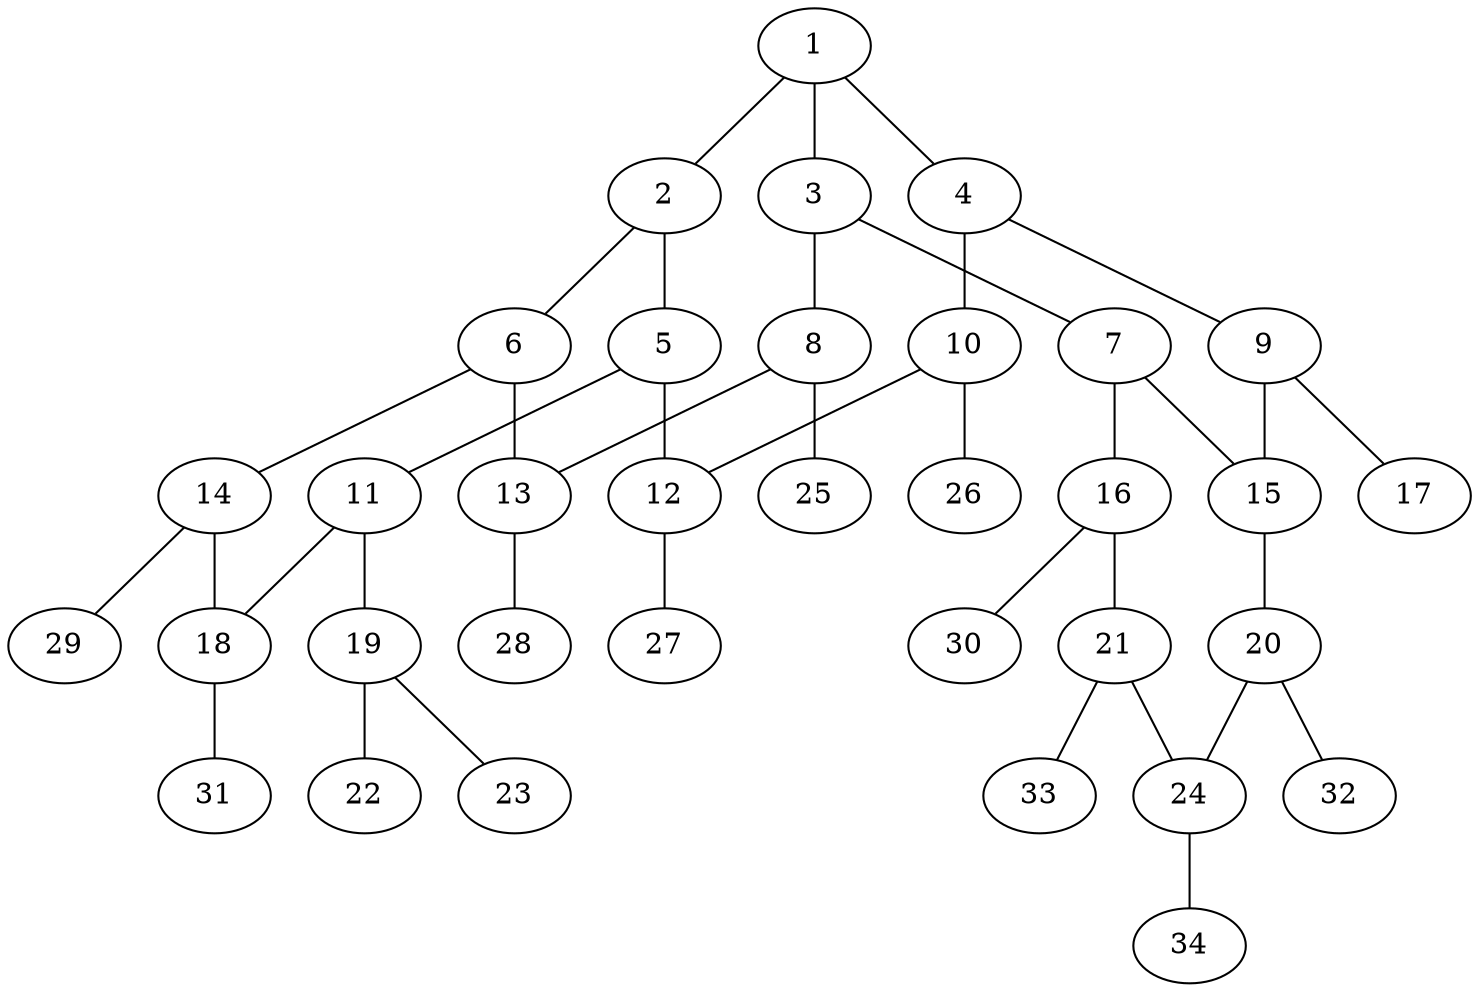 graph molecule_2812 {
	1	 [chem=C];
	2	 [chem=C];
	1 -- 2	 [valence=1];
	3	 [chem=C];
	1 -- 3	 [valence=1];
	4	 [chem=C];
	1 -- 4	 [valence=2];
	5	 [chem=C];
	2 -- 5	 [valence=2];
	6	 [chem=C];
	2 -- 6	 [valence=1];
	7	 [chem=C];
	3 -- 7	 [valence=2];
	8	 [chem=C];
	3 -- 8	 [valence=1];
	9	 [chem=N];
	4 -- 9	 [valence=1];
	10	 [chem=C];
	4 -- 10	 [valence=1];
	11	 [chem=C];
	5 -- 11	 [valence=1];
	12	 [chem=C];
	5 -- 12	 [valence=1];
	13	 [chem=C];
	6 -- 13	 [valence=1];
	14	 [chem=C];
	6 -- 14	 [valence=2];
	15	 [chem=C];
	7 -- 15	 [valence=1];
	16	 [chem=C];
	7 -- 16	 [valence=1];
	8 -- 13	 [valence=2];
	25	 [chem=H];
	8 -- 25	 [valence=1];
	9 -- 15	 [valence=2];
	17	 [chem=O];
	9 -- 17	 [valence=1];
	10 -- 12	 [valence=2];
	26	 [chem=H];
	10 -- 26	 [valence=1];
	18	 [chem=C];
	11 -- 18	 [valence=2];
	19	 [chem=N];
	11 -- 19	 [valence=1];
	27	 [chem=H];
	12 -- 27	 [valence=1];
	28	 [chem=H];
	13 -- 28	 [valence=1];
	14 -- 18	 [valence=1];
	29	 [chem=H];
	14 -- 29	 [valence=1];
	20	 [chem=C];
	15 -- 20	 [valence=1];
	21	 [chem=C];
	16 -- 21	 [valence=2];
	30	 [chem=H];
	16 -- 30	 [valence=1];
	31	 [chem=H];
	18 -- 31	 [valence=1];
	22	 [chem=O];
	19 -- 22	 [valence=2];
	23	 [chem=O];
	19 -- 23	 [valence=1];
	24	 [chem=C];
	20 -- 24	 [valence=2];
	32	 [chem=H];
	20 -- 32	 [valence=1];
	21 -- 24	 [valence=1];
	33	 [chem=H];
	21 -- 33	 [valence=1];
	34	 [chem=H];
	24 -- 34	 [valence=1];
}
